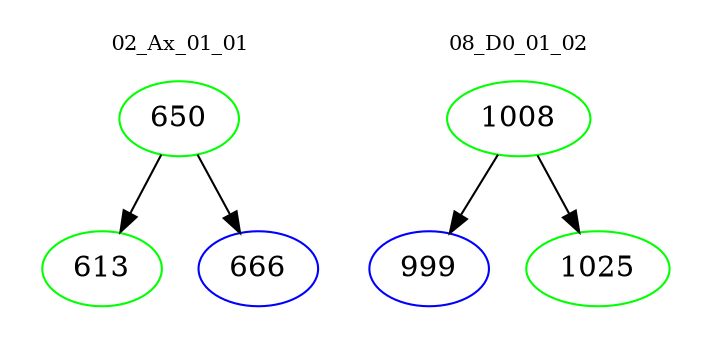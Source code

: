 digraph{
subgraph cluster_0 {
color = white
label = "02_Ax_01_01";
fontsize=10;
T0_650 [label="650", color="green"]
T0_650 -> T0_613 [color="black"]
T0_613 [label="613", color="green"]
T0_650 -> T0_666 [color="black"]
T0_666 [label="666", color="blue"]
}
subgraph cluster_1 {
color = white
label = "08_D0_01_02";
fontsize=10;
T1_1008 [label="1008", color="green"]
T1_1008 -> T1_999 [color="black"]
T1_999 [label="999", color="blue"]
T1_1008 -> T1_1025 [color="black"]
T1_1025 [label="1025", color="green"]
}
}
